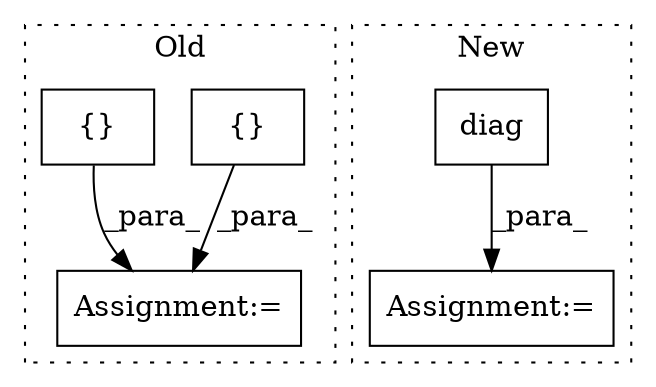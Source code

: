 digraph G {
subgraph cluster0 {
1 [label="{}" a="4" s="695,709" l="1,1" shape="box"];
3 [label="Assignment:=" a="7" s="1163" l="1" shape="box"];
5 [label="{}" a="4" s="633,647" l="1,1" shape="box"];
label = "Old";
style="dotted";
}
subgraph cluster1 {
2 [label="diag" a="32" s="1161" l="6" shape="box"];
4 [label="Assignment:=" a="7" s="1153" l="1" shape="box"];
label = "New";
style="dotted";
}
1 -> 3 [label="_para_"];
2 -> 4 [label="_para_"];
5 -> 3 [label="_para_"];
}